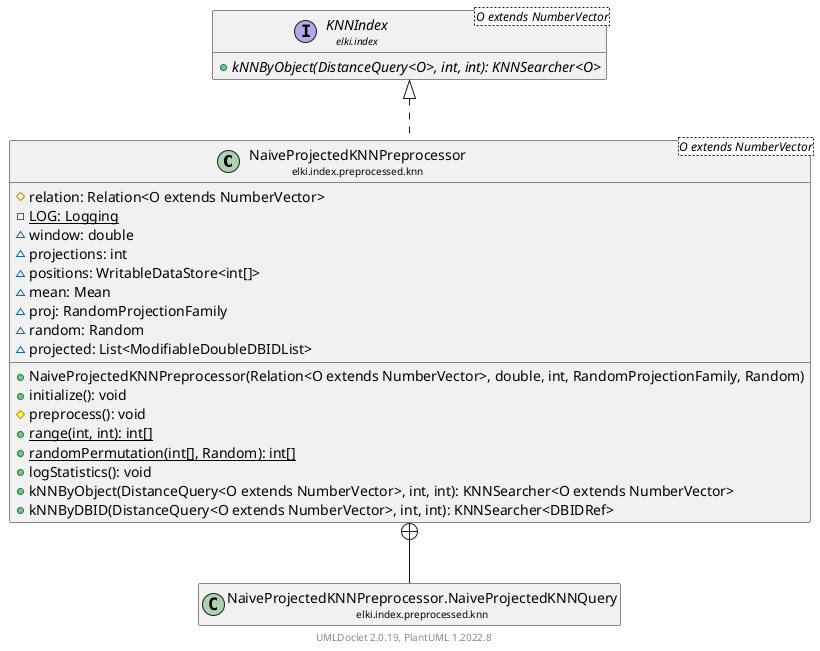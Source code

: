 @startuml
    remove .*\.(Instance|Par|Parameterizer|Factory)$
    set namespaceSeparator none
    hide empty fields
    hide empty methods

    class "<size:14>NaiveProjectedKNNPreprocessor\n<size:10>elki.index.preprocessed.knn" as elki.index.preprocessed.knn.NaiveProjectedKNNPreprocessor<O extends NumberVector> [[NaiveProjectedKNNPreprocessor.html]] {
        #relation: Relation<O extends NumberVector>
        {static} -LOG: Logging
        ~window: double
        ~projections: int
        ~positions: WritableDataStore<int[]>
        ~mean: Mean
        ~proj: RandomProjectionFamily
        ~random: Random
        ~projected: List<ModifiableDoubleDBIDList>
        +NaiveProjectedKNNPreprocessor(Relation<O extends NumberVector>, double, int, RandomProjectionFamily, Random)
        +initialize(): void
        #preprocess(): void
        {static} +range(int, int): int[]
        {static} +randomPermutation(int[], Random): int[]
        +logStatistics(): void
        +kNNByObject(DistanceQuery<O extends NumberVector>, int, int): KNNSearcher<O extends NumberVector>
        +kNNByDBID(DistanceQuery<O extends NumberVector>, int, int): KNNSearcher<DBIDRef>
    }

    interface "<size:14>KNNIndex\n<size:10>elki.index" as elki.index.KNNIndex<O extends NumberVector> [[../../KNNIndex.html]] {
        {abstract} +kNNByObject(DistanceQuery<O>, int, int): KNNSearcher<O>
    }
    class "<size:14>NaiveProjectedKNNPreprocessor.NaiveProjectedKNNQuery\n<size:10>elki.index.preprocessed.knn" as elki.index.preprocessed.knn.NaiveProjectedKNNPreprocessor.NaiveProjectedKNNQuery [[NaiveProjectedKNNPreprocessor.NaiveProjectedKNNQuery.html]]
    class "<size:14>NaiveProjectedKNNPreprocessor.Factory\n<size:10>elki.index.preprocessed.knn" as elki.index.preprocessed.knn.NaiveProjectedKNNPreprocessor.Factory<V extends NumberVector> [[NaiveProjectedKNNPreprocessor.Factory.html]]

    elki.index.KNNIndex <|.. elki.index.preprocessed.knn.NaiveProjectedKNNPreprocessor
    elki.index.preprocessed.knn.NaiveProjectedKNNPreprocessor +-- elki.index.preprocessed.knn.NaiveProjectedKNNPreprocessor.NaiveProjectedKNNQuery
    elki.index.preprocessed.knn.NaiveProjectedKNNPreprocessor +-- elki.index.preprocessed.knn.NaiveProjectedKNNPreprocessor.Factory

    center footer UMLDoclet 2.0.19, PlantUML 1.2022.8
@enduml
